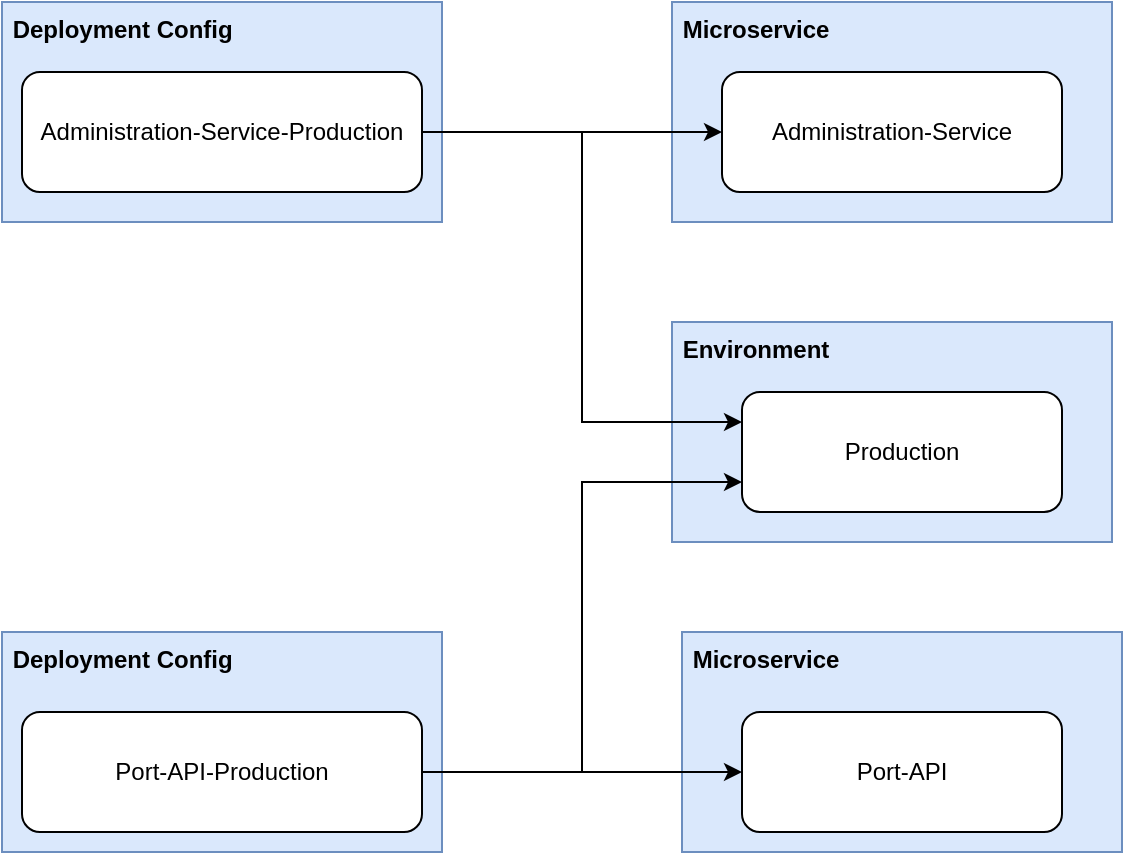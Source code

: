 <mxfile version="20.5.3" type="device"><diagram id="OgkLDyVy51c0Y1hwBo1d" name="Page-1"><mxGraphModel dx="1388" dy="693" grid="1" gridSize="10" guides="1" tooltips="1" connect="1" arrows="1" fold="1" page="1" pageScale="1" pageWidth="850" pageHeight="1100" math="0" shadow="0"><root><mxCell id="0"/><mxCell id="1" parent="0"/><mxCell id="U8Xr-cFfi-HtL4nHrEtx-16" value="&lt;b&gt;&amp;nbsp;Environment&lt;/b&gt;" style="rounded=0;whiteSpace=wrap;html=1;align=left;verticalAlign=top;fillColor=#dae8fc;strokeColor=#6c8ebf;" vertex="1" parent="1"><mxGeometry x="395" y="335" width="220" height="110" as="geometry"/></mxCell><mxCell id="U8Xr-cFfi-HtL4nHrEtx-15" value="&lt;b&gt;&amp;nbsp;Microservice&lt;/b&gt;" style="rounded=0;whiteSpace=wrap;html=1;align=left;verticalAlign=top;fillColor=#dae8fc;strokeColor=#6c8ebf;" vertex="1" parent="1"><mxGeometry x="395" y="175" width="220" height="110" as="geometry"/></mxCell><mxCell id="U8Xr-cFfi-HtL4nHrEtx-14" value="&lt;b&gt;&amp;nbsp;Microservice&lt;/b&gt;" style="rounded=0;whiteSpace=wrap;html=1;align=left;verticalAlign=top;fillColor=#dae8fc;strokeColor=#6c8ebf;" vertex="1" parent="1"><mxGeometry x="400" y="490" width="220" height="110" as="geometry"/></mxCell><mxCell id="U8Xr-cFfi-HtL4nHrEtx-13" value="&lt;b&gt;&amp;nbsp;Deployment Config&lt;/b&gt;" style="rounded=0;whiteSpace=wrap;html=1;align=left;verticalAlign=top;fillColor=#dae8fc;strokeColor=#6c8ebf;" vertex="1" parent="1"><mxGeometry x="60" y="175" width="220" height="110" as="geometry"/></mxCell><mxCell id="U8Xr-cFfi-HtL4nHrEtx-12" value="&lt;b&gt;&amp;nbsp;Deployment Config&lt;/b&gt;" style="rounded=0;whiteSpace=wrap;html=1;align=left;verticalAlign=top;fillColor=#dae8fc;strokeColor=#6c8ebf;" vertex="1" parent="1"><mxGeometry x="60" y="490" width="220" height="110" as="geometry"/></mxCell><mxCell id="U8Xr-cFfi-HtL4nHrEtx-8" style="edgeStyle=orthogonalEdgeStyle;rounded=0;orthogonalLoop=1;jettySize=auto;html=1;entryX=0;entryY=0.25;entryDx=0;entryDy=0;" edge="1" parent="1" source="U8Xr-cFfi-HtL4nHrEtx-1" target="U8Xr-cFfi-HtL4nHrEtx-3"><mxGeometry relative="1" as="geometry"/></mxCell><mxCell id="U8Xr-cFfi-HtL4nHrEtx-9" style="edgeStyle=orthogonalEdgeStyle;rounded=0;orthogonalLoop=1;jettySize=auto;html=1;entryX=0;entryY=0.5;entryDx=0;entryDy=0;" edge="1" parent="1" source="U8Xr-cFfi-HtL4nHrEtx-1" target="U8Xr-cFfi-HtL4nHrEtx-2"><mxGeometry relative="1" as="geometry"/></mxCell><mxCell id="U8Xr-cFfi-HtL4nHrEtx-1" value="Administration-Service-Production" style="rounded=1;whiteSpace=wrap;html=1;" vertex="1" parent="1"><mxGeometry x="70" y="210" width="200" height="60" as="geometry"/></mxCell><mxCell id="U8Xr-cFfi-HtL4nHrEtx-2" value="Administration-Service" style="rounded=1;whiteSpace=wrap;html=1;" vertex="1" parent="1"><mxGeometry x="420" y="210" width="170" height="60" as="geometry"/></mxCell><mxCell id="U8Xr-cFfi-HtL4nHrEtx-3" value="Production" style="rounded=1;whiteSpace=wrap;html=1;" vertex="1" parent="1"><mxGeometry x="430" y="370" width="160" height="60" as="geometry"/></mxCell><mxCell id="U8Xr-cFfi-HtL4nHrEtx-4" value="Port-API" style="rounded=1;whiteSpace=wrap;html=1;" vertex="1" parent="1"><mxGeometry x="430" y="530" width="160" height="60" as="geometry"/></mxCell><mxCell id="U8Xr-cFfi-HtL4nHrEtx-6" style="edgeStyle=orthogonalEdgeStyle;rounded=0;orthogonalLoop=1;jettySize=auto;html=1;entryX=0;entryY=0.5;entryDx=0;entryDy=0;" edge="1" parent="1" source="U8Xr-cFfi-HtL4nHrEtx-5" target="U8Xr-cFfi-HtL4nHrEtx-4"><mxGeometry relative="1" as="geometry"/></mxCell><mxCell id="U8Xr-cFfi-HtL4nHrEtx-7" style="edgeStyle=orthogonalEdgeStyle;rounded=0;orthogonalLoop=1;jettySize=auto;html=1;entryX=0;entryY=0.75;entryDx=0;entryDy=0;" edge="1" parent="1" source="U8Xr-cFfi-HtL4nHrEtx-5" target="U8Xr-cFfi-HtL4nHrEtx-3"><mxGeometry relative="1" as="geometry"><mxPoint x="420" y="420" as="targetPoint"/></mxGeometry></mxCell><mxCell id="U8Xr-cFfi-HtL4nHrEtx-5" value="Port-API-Production" style="rounded=1;whiteSpace=wrap;html=1;" vertex="1" parent="1"><mxGeometry x="70" y="530" width="200" height="60" as="geometry"/></mxCell></root></mxGraphModel></diagram></mxfile>
